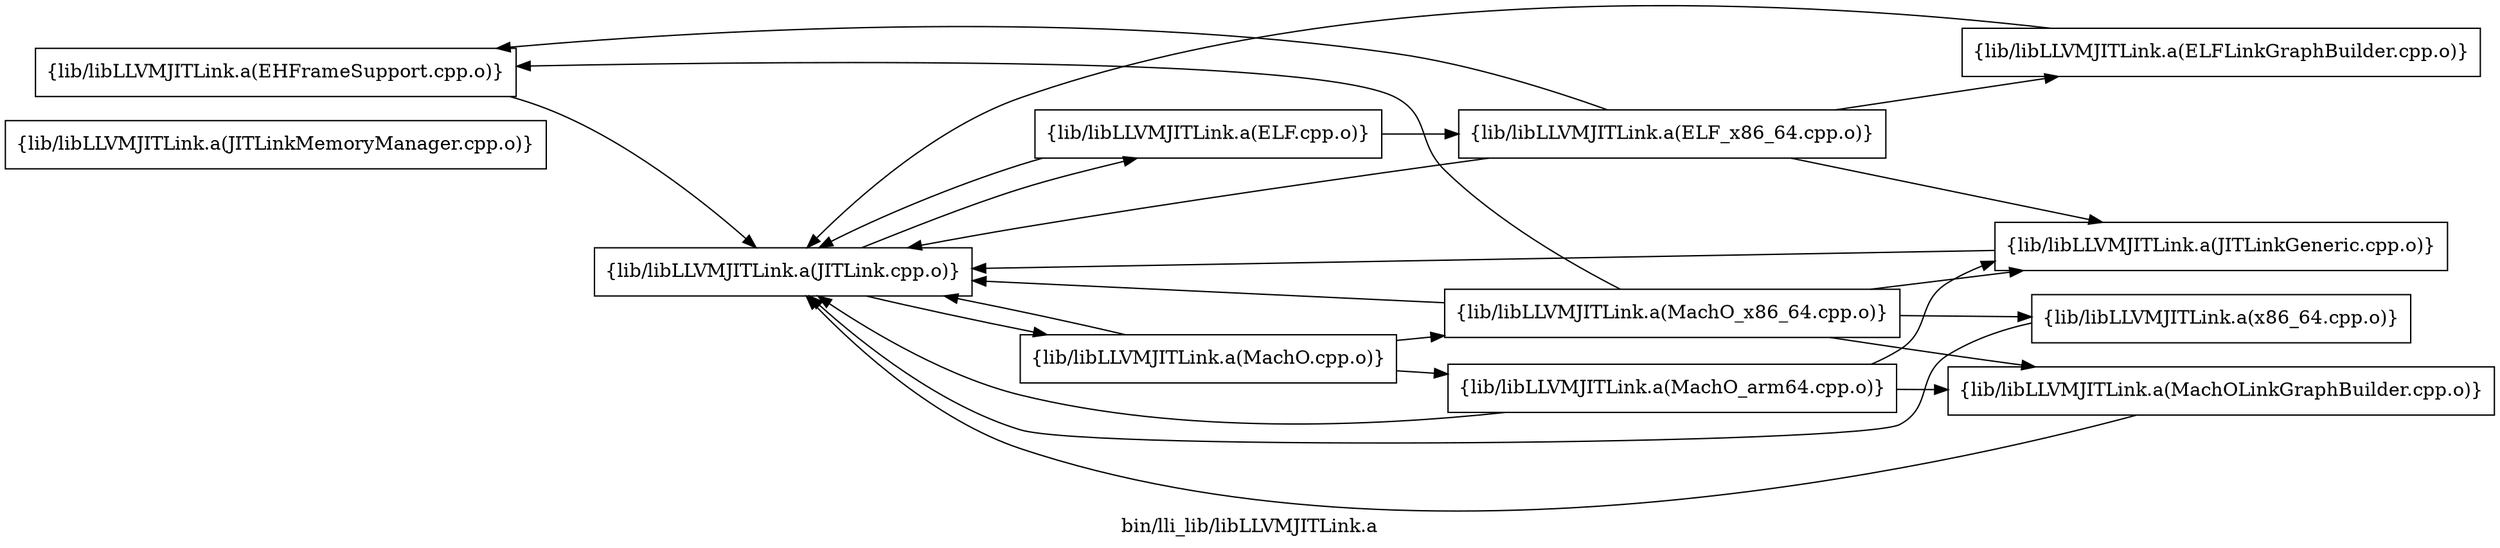 digraph "bin/lli_lib/libLLVMJITLink.a" {
	label="bin/lli_lib/libLLVMJITLink.a";
	rankdir=LR;

	Node0x558e8cbfd5b8 [shape=record,shape=box,group=0,label="{lib/libLLVMJITLink.a(JITLinkMemoryManager.cpp.o)}"];
	Node0x558e8cc02b08 [shape=record,shape=box,group=0,label="{lib/libLLVMJITLink.a(EHFrameSupport.cpp.o)}"];
	Node0x558e8cc02b08 -> Node0x558e8cc03238;
	Node0x558e8cc03238 [shape=record,shape=box,group=0,label="{lib/libLLVMJITLink.a(JITLink.cpp.o)}"];
	Node0x558e8cc03238 -> Node0x558e8cc00b28;
	Node0x558e8cc03238 -> Node0x558e8cc04598;
	Node0x558e8cc00b28 [shape=record,shape=box,group=0,label="{lib/libLLVMJITLink.a(ELF.cpp.o)}"];
	Node0x558e8cc00b28 -> Node0x558e8cc00358;
	Node0x558e8cc00b28 -> Node0x558e8cc03238;
	Node0x558e8cc04598 [shape=record,shape=box,group=0,label="{lib/libLLVMJITLink.a(MachO.cpp.o)}"];
	Node0x558e8cc04598 -> Node0x558e8cc03238;
	Node0x558e8cc04598 -> Node0x558e8cc04bd8;
	Node0x558e8cc04598 -> Node0x558e8cbfc078;
	Node0x558e8cc04bd8 [shape=record,shape=box,group=0,label="{lib/libLLVMJITLink.a(MachO_arm64.cpp.o)}"];
	Node0x558e8cc04bd8 -> Node0x558e8cc03238;
	Node0x558e8cc04bd8 -> Node0x558e8cc04958;
	Node0x558e8cc04bd8 -> Node0x558e8cbfb448;
	Node0x558e8cbfc078 [shape=record,shape=box,group=0,label="{lib/libLLVMJITLink.a(MachO_x86_64.cpp.o)}"];
	Node0x558e8cbfc078 -> Node0x558e8cc012a8;
	Node0x558e8cbfc078 -> Node0x558e8cc02b08;
	Node0x558e8cbfc078 -> Node0x558e8cc03238;
	Node0x558e8cbfc078 -> Node0x558e8cc04958;
	Node0x558e8cbfc078 -> Node0x558e8cbfb448;
	Node0x558e8cc04958 [shape=record,shape=box,group=0,label="{lib/libLLVMJITLink.a(MachOLinkGraphBuilder.cpp.o)}"];
	Node0x558e8cc04958 -> Node0x558e8cc03238;
	Node0x558e8cbfb448 [shape=record,shape=box,group=0,label="{lib/libLLVMJITLink.a(JITLinkGeneric.cpp.o)}"];
	Node0x558e8cbfb448 -> Node0x558e8cc03238;
	Node0x558e8cc012a8 [shape=record,shape=box,group=0,label="{lib/libLLVMJITLink.a(x86_64.cpp.o)}"];
	Node0x558e8cc012a8 -> Node0x558e8cc03238;
	Node0x558e8cc00358 [shape=record,shape=box,group=0,label="{lib/libLLVMJITLink.a(ELF_x86_64.cpp.o)}"];
	Node0x558e8cc00358 -> Node0x558e8cc04cc8;
	Node0x558e8cc00358 -> Node0x558e8cc02b08;
	Node0x558e8cc00358 -> Node0x558e8cc03238;
	Node0x558e8cc00358 -> Node0x558e8cbfb448;
	Node0x558e8cc04cc8 [shape=record,shape=box,group=0,label="{lib/libLLVMJITLink.a(ELFLinkGraphBuilder.cpp.o)}"];
	Node0x558e8cc04cc8 -> Node0x558e8cc03238;
}
